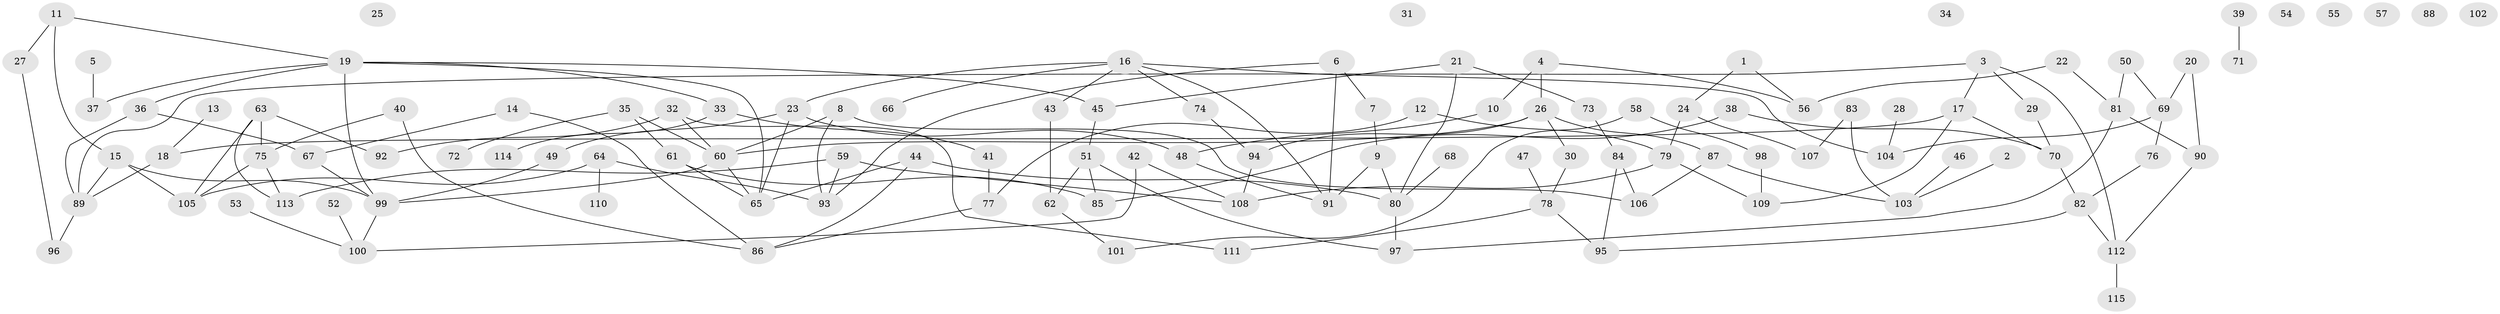 // Generated by graph-tools (version 1.1) at 2025/00/03/09/25 03:00:49]
// undirected, 115 vertices, 151 edges
graph export_dot {
graph [start="1"]
  node [color=gray90,style=filled];
  1;
  2;
  3;
  4;
  5;
  6;
  7;
  8;
  9;
  10;
  11;
  12;
  13;
  14;
  15;
  16;
  17;
  18;
  19;
  20;
  21;
  22;
  23;
  24;
  25;
  26;
  27;
  28;
  29;
  30;
  31;
  32;
  33;
  34;
  35;
  36;
  37;
  38;
  39;
  40;
  41;
  42;
  43;
  44;
  45;
  46;
  47;
  48;
  49;
  50;
  51;
  52;
  53;
  54;
  55;
  56;
  57;
  58;
  59;
  60;
  61;
  62;
  63;
  64;
  65;
  66;
  67;
  68;
  69;
  70;
  71;
  72;
  73;
  74;
  75;
  76;
  77;
  78;
  79;
  80;
  81;
  82;
  83;
  84;
  85;
  86;
  87;
  88;
  89;
  90;
  91;
  92;
  93;
  94;
  95;
  96;
  97;
  98;
  99;
  100;
  101;
  102;
  103;
  104;
  105;
  106;
  107;
  108;
  109;
  110;
  111;
  112;
  113;
  114;
  115;
  1 -- 24;
  1 -- 56;
  2 -- 103;
  3 -- 17;
  3 -- 29;
  3 -- 89;
  3 -- 112;
  4 -- 10;
  4 -- 26;
  4 -- 56;
  5 -- 37;
  6 -- 7;
  6 -- 91;
  6 -- 93;
  7 -- 9;
  8 -- 60;
  8 -- 93;
  8 -- 106;
  9 -- 80;
  9 -- 91;
  10 -- 48;
  11 -- 15;
  11 -- 19;
  11 -- 27;
  12 -- 77;
  12 -- 79;
  13 -- 18;
  14 -- 67;
  14 -- 86;
  15 -- 89;
  15 -- 99;
  15 -- 105;
  16 -- 23;
  16 -- 43;
  16 -- 66;
  16 -- 74;
  16 -- 91;
  16 -- 104;
  17 -- 18;
  17 -- 70;
  17 -- 109;
  18 -- 89;
  19 -- 33;
  19 -- 36;
  19 -- 37;
  19 -- 45;
  19 -- 65;
  19 -- 99;
  20 -- 69;
  20 -- 90;
  21 -- 45;
  21 -- 73;
  21 -- 80;
  22 -- 56;
  22 -- 81;
  23 -- 48;
  23 -- 49;
  23 -- 65;
  24 -- 79;
  24 -- 107;
  26 -- 30;
  26 -- 60;
  26 -- 87;
  26 -- 94;
  27 -- 96;
  28 -- 104;
  29 -- 70;
  30 -- 78;
  32 -- 60;
  32 -- 92;
  32 -- 111;
  33 -- 41;
  33 -- 114;
  35 -- 60;
  35 -- 61;
  35 -- 72;
  36 -- 67;
  36 -- 89;
  38 -- 70;
  38 -- 85;
  39 -- 71;
  40 -- 75;
  40 -- 86;
  41 -- 77;
  42 -- 100;
  42 -- 108;
  43 -- 62;
  44 -- 65;
  44 -- 80;
  44 -- 86;
  45 -- 51;
  46 -- 103;
  47 -- 78;
  48 -- 91;
  49 -- 99;
  50 -- 69;
  50 -- 81;
  51 -- 62;
  51 -- 85;
  51 -- 97;
  52 -- 100;
  53 -- 100;
  58 -- 98;
  58 -- 101;
  59 -- 93;
  59 -- 108;
  59 -- 113;
  60 -- 65;
  60 -- 99;
  61 -- 65;
  61 -- 85;
  62 -- 101;
  63 -- 75;
  63 -- 92;
  63 -- 105;
  63 -- 113;
  64 -- 93;
  64 -- 105;
  64 -- 110;
  67 -- 99;
  68 -- 80;
  69 -- 76;
  69 -- 104;
  70 -- 82;
  73 -- 84;
  74 -- 94;
  75 -- 105;
  75 -- 113;
  76 -- 82;
  77 -- 86;
  78 -- 95;
  78 -- 111;
  79 -- 108;
  79 -- 109;
  80 -- 97;
  81 -- 90;
  81 -- 97;
  82 -- 95;
  82 -- 112;
  83 -- 103;
  83 -- 107;
  84 -- 95;
  84 -- 106;
  87 -- 103;
  87 -- 106;
  89 -- 96;
  90 -- 112;
  94 -- 108;
  98 -- 109;
  99 -- 100;
  112 -- 115;
}
